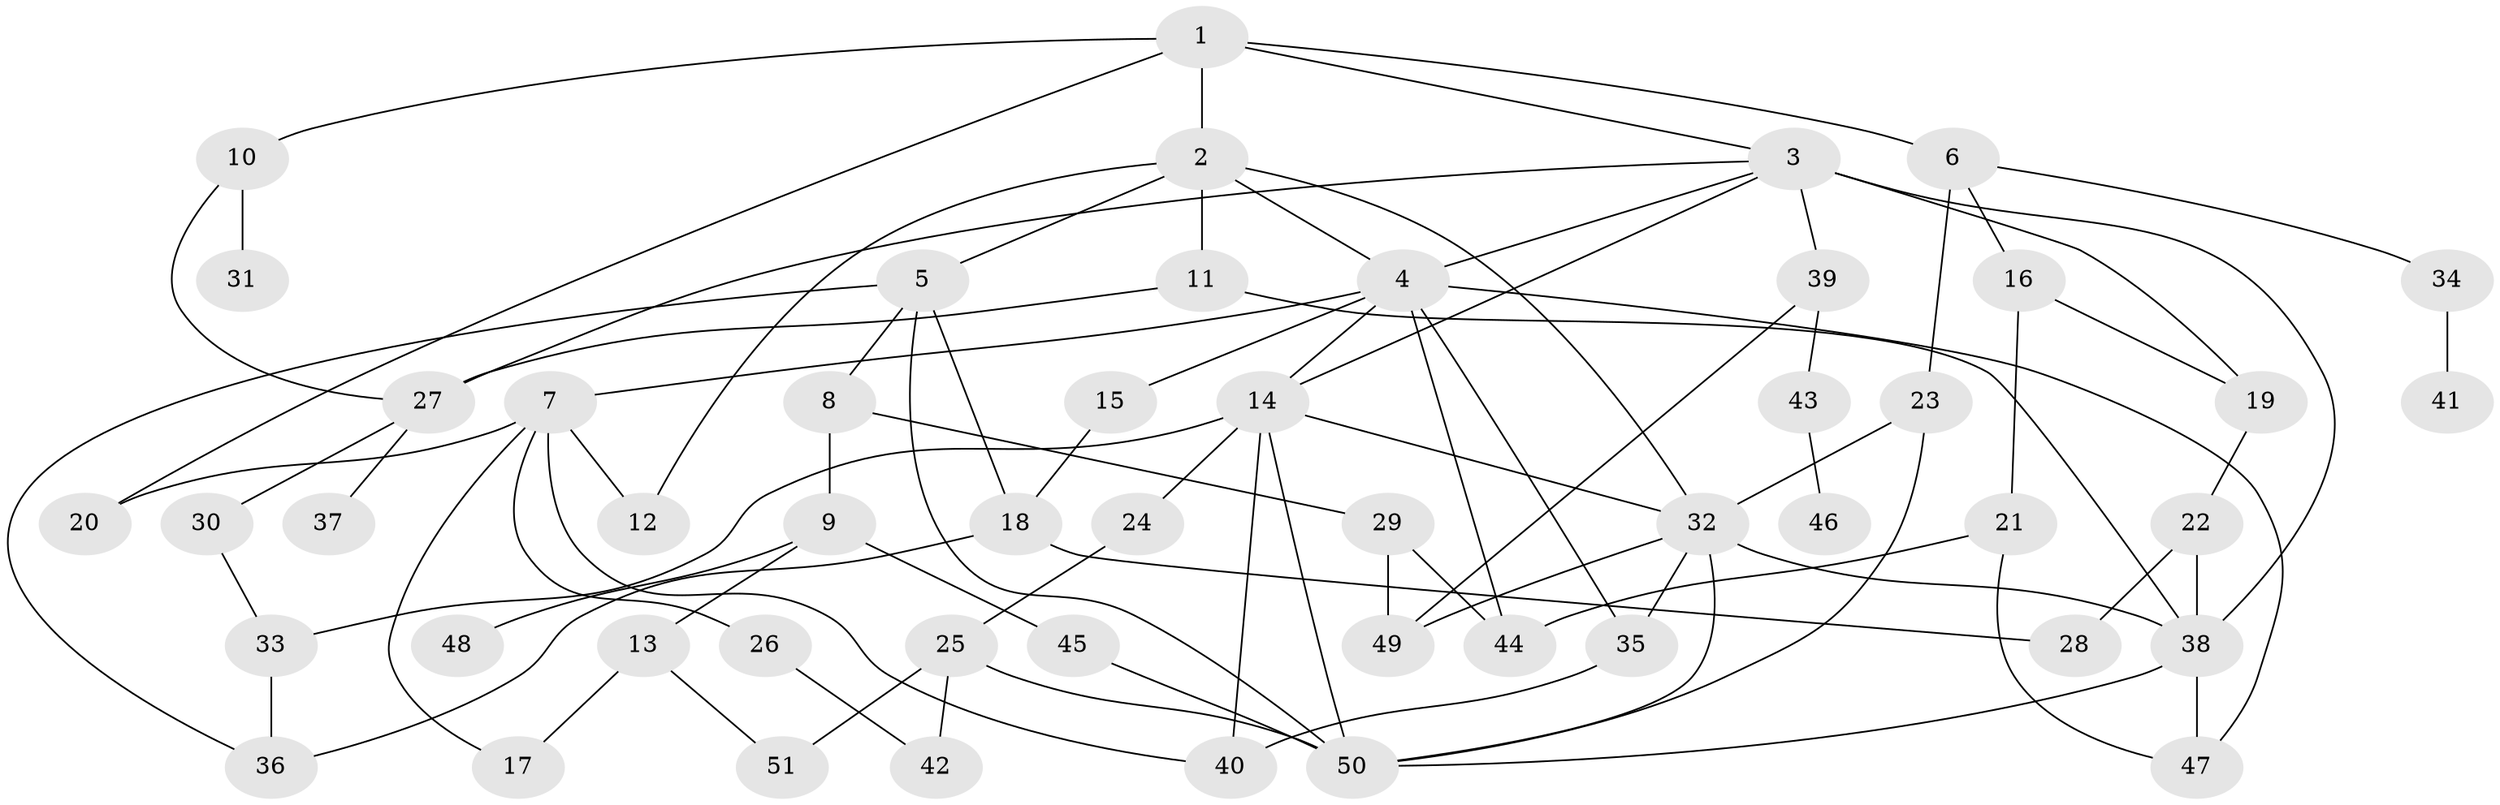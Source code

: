 // original degree distribution, {5: 0.0784313725490196, 7: 0.0196078431372549, 4: 0.11764705882352941, 6: 0.029411764705882353, 3: 0.2549019607843137, 2: 0.3235294117647059, 1: 0.17647058823529413}
// Generated by graph-tools (version 1.1) at 2025/34/03/09/25 02:34:25]
// undirected, 51 vertices, 85 edges
graph export_dot {
graph [start="1"]
  node [color=gray90,style=filled];
  1;
  2;
  3;
  4;
  5;
  6;
  7;
  8;
  9;
  10;
  11;
  12;
  13;
  14;
  15;
  16;
  17;
  18;
  19;
  20;
  21;
  22;
  23;
  24;
  25;
  26;
  27;
  28;
  29;
  30;
  31;
  32;
  33;
  34;
  35;
  36;
  37;
  38;
  39;
  40;
  41;
  42;
  43;
  44;
  45;
  46;
  47;
  48;
  49;
  50;
  51;
  1 -- 2 [weight=1.0];
  1 -- 3 [weight=1.0];
  1 -- 6 [weight=1.0];
  1 -- 10 [weight=1.0];
  1 -- 20 [weight=1.0];
  2 -- 4 [weight=1.0];
  2 -- 5 [weight=1.0];
  2 -- 11 [weight=1.0];
  2 -- 12 [weight=1.0];
  2 -- 32 [weight=1.0];
  3 -- 4 [weight=1.0];
  3 -- 14 [weight=1.0];
  3 -- 19 [weight=1.0];
  3 -- 27 [weight=1.0];
  3 -- 38 [weight=2.0];
  3 -- 39 [weight=1.0];
  4 -- 7 [weight=1.0];
  4 -- 14 [weight=1.0];
  4 -- 15 [weight=1.0];
  4 -- 35 [weight=1.0];
  4 -- 44 [weight=1.0];
  4 -- 47 [weight=1.0];
  5 -- 8 [weight=1.0];
  5 -- 18 [weight=1.0];
  5 -- 36 [weight=1.0];
  5 -- 50 [weight=1.0];
  6 -- 16 [weight=1.0];
  6 -- 23 [weight=1.0];
  6 -- 34 [weight=1.0];
  7 -- 12 [weight=1.0];
  7 -- 17 [weight=1.0];
  7 -- 20 [weight=1.0];
  7 -- 26 [weight=1.0];
  7 -- 40 [weight=1.0];
  8 -- 9 [weight=1.0];
  8 -- 29 [weight=1.0];
  9 -- 13 [weight=2.0];
  9 -- 45 [weight=2.0];
  9 -- 48 [weight=1.0];
  10 -- 27 [weight=1.0];
  10 -- 31 [weight=1.0];
  11 -- 27 [weight=1.0];
  11 -- 38 [weight=1.0];
  13 -- 17 [weight=1.0];
  13 -- 51 [weight=1.0];
  14 -- 24 [weight=1.0];
  14 -- 32 [weight=1.0];
  14 -- 33 [weight=2.0];
  14 -- 40 [weight=1.0];
  14 -- 50 [weight=1.0];
  15 -- 18 [weight=1.0];
  16 -- 19 [weight=1.0];
  16 -- 21 [weight=1.0];
  18 -- 28 [weight=1.0];
  18 -- 36 [weight=1.0];
  19 -- 22 [weight=1.0];
  21 -- 44 [weight=1.0];
  21 -- 47 [weight=1.0];
  22 -- 28 [weight=1.0];
  22 -- 38 [weight=1.0];
  23 -- 32 [weight=1.0];
  23 -- 50 [weight=1.0];
  24 -- 25 [weight=1.0];
  25 -- 42 [weight=1.0];
  25 -- 50 [weight=1.0];
  25 -- 51 [weight=1.0];
  26 -- 42 [weight=1.0];
  27 -- 30 [weight=1.0];
  27 -- 37 [weight=1.0];
  29 -- 44 [weight=2.0];
  29 -- 49 [weight=2.0];
  30 -- 33 [weight=1.0];
  32 -- 35 [weight=1.0];
  32 -- 38 [weight=1.0];
  32 -- 49 [weight=1.0];
  32 -- 50 [weight=1.0];
  33 -- 36 [weight=1.0];
  34 -- 41 [weight=1.0];
  35 -- 40 [weight=2.0];
  38 -- 47 [weight=1.0];
  38 -- 50 [weight=1.0];
  39 -- 43 [weight=1.0];
  39 -- 49 [weight=1.0];
  43 -- 46 [weight=1.0];
  45 -- 50 [weight=1.0];
}

